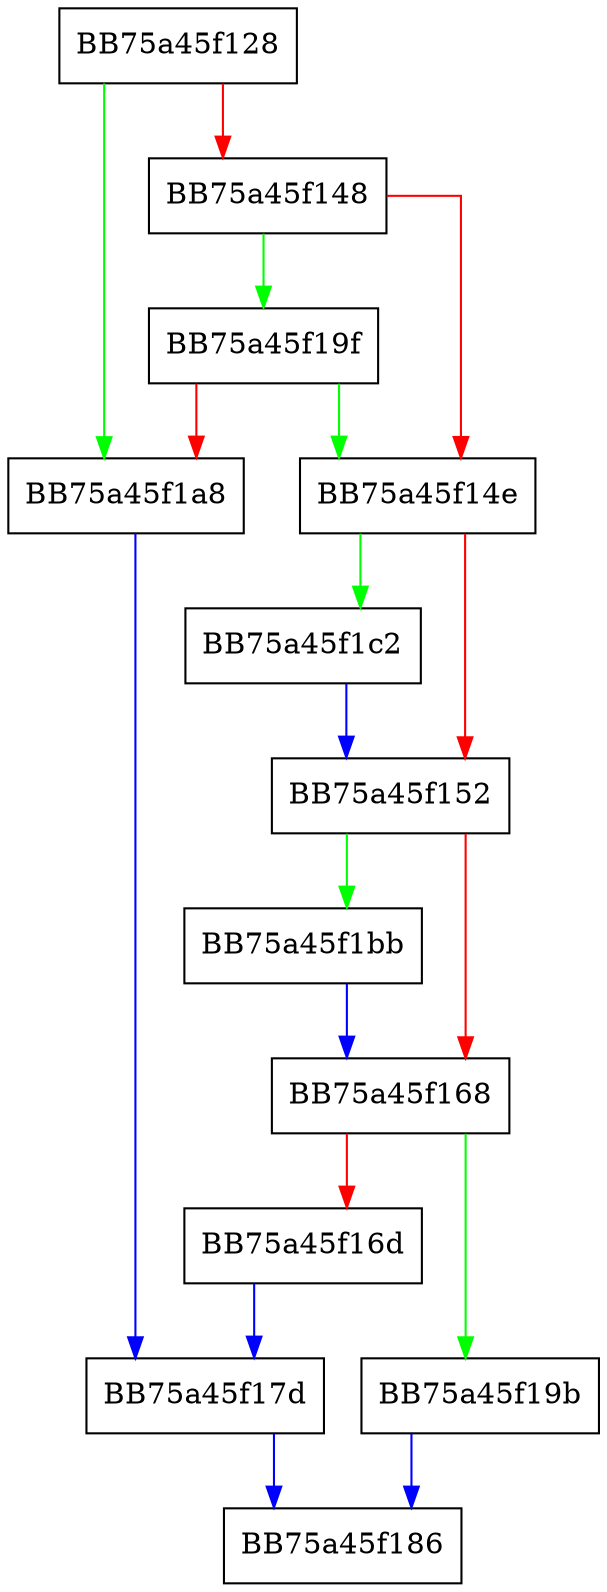 digraph pcache1AllocPage {
  node [shape="box"];
  graph [splines=ortho];
  BB75a45f128 -> BB75a45f1a8 [color="green"];
  BB75a45f128 -> BB75a45f148 [color="red"];
  BB75a45f148 -> BB75a45f19f [color="green"];
  BB75a45f148 -> BB75a45f14e [color="red"];
  BB75a45f14e -> BB75a45f1c2 [color="green"];
  BB75a45f14e -> BB75a45f152 [color="red"];
  BB75a45f152 -> BB75a45f1bb [color="green"];
  BB75a45f152 -> BB75a45f168 [color="red"];
  BB75a45f168 -> BB75a45f19b [color="green"];
  BB75a45f168 -> BB75a45f16d [color="red"];
  BB75a45f16d -> BB75a45f17d [color="blue"];
  BB75a45f17d -> BB75a45f186 [color="blue"];
  BB75a45f19b -> BB75a45f186 [color="blue"];
  BB75a45f19f -> BB75a45f14e [color="green"];
  BB75a45f19f -> BB75a45f1a8 [color="red"];
  BB75a45f1a8 -> BB75a45f17d [color="blue"];
  BB75a45f1bb -> BB75a45f168 [color="blue"];
  BB75a45f1c2 -> BB75a45f152 [color="blue"];
}